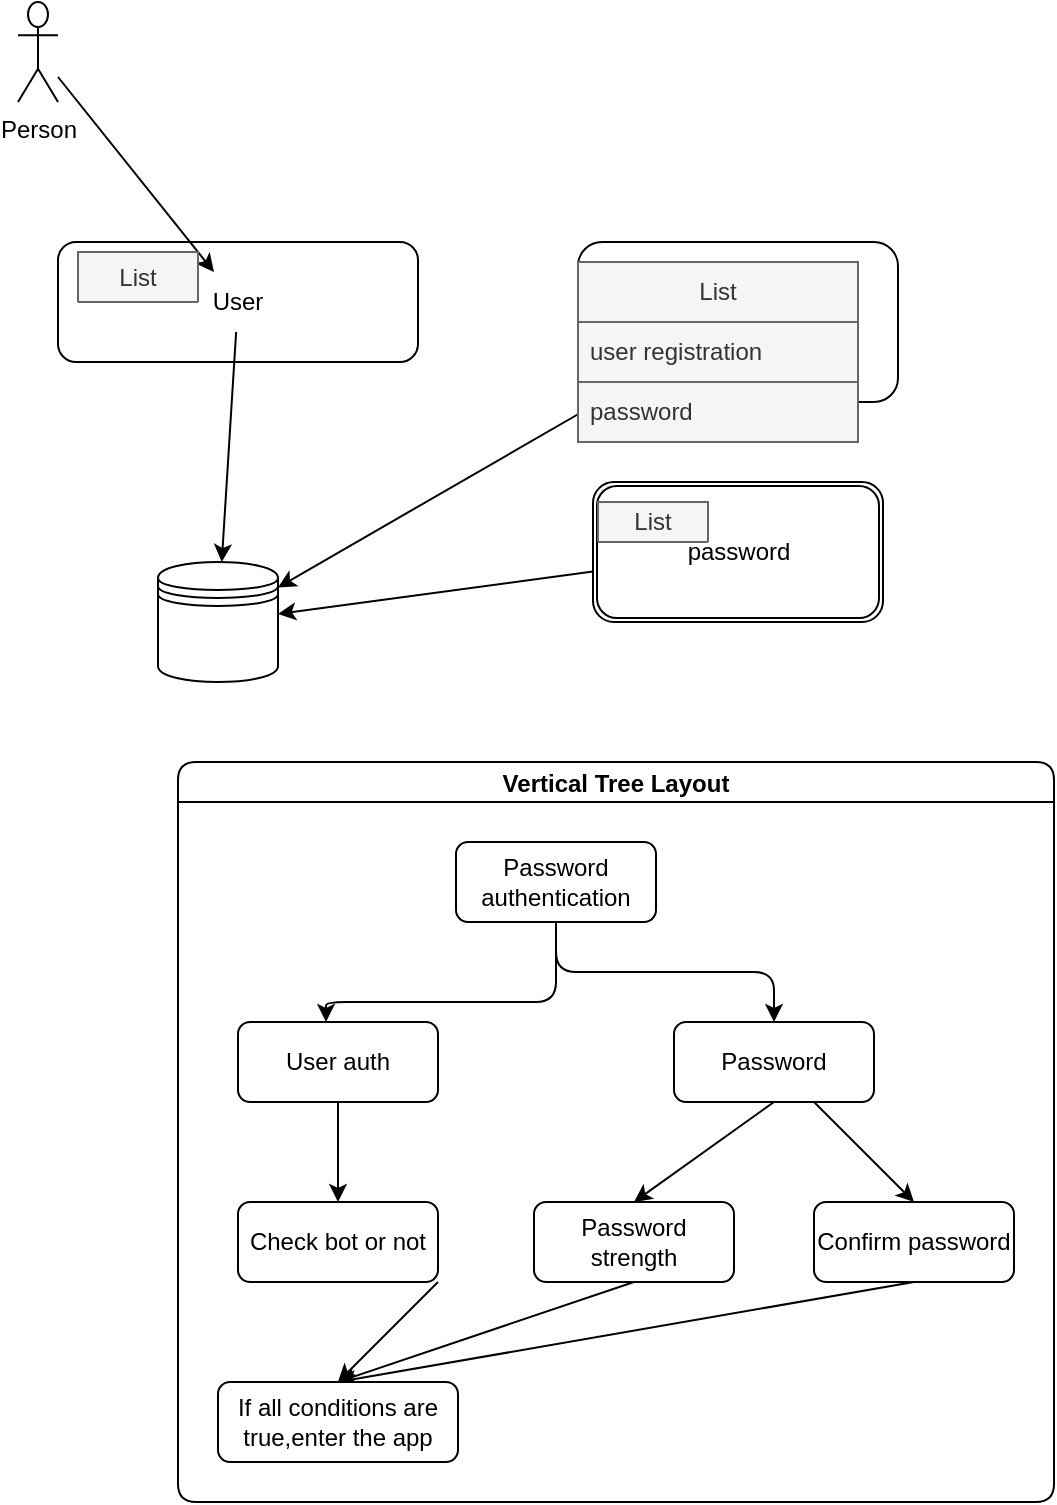 <mxfile>
    <diagram id="y6Q-rQbRfxCouIdF9Lac" name="Page-1">
        <mxGraphModel dx="996" dy="548" grid="1" gridSize="10" guides="1" tooltips="1" connect="1" arrows="1" fold="1" page="1" pageScale="1" pageWidth="850" pageHeight="1100" math="0" shadow="0">
            <root>
                <mxCell id="0"/>
                <mxCell id="1" parent="0"/>
                <mxCell id="2" value="" style="rounded=1;whiteSpace=wrap;html=1;" parent="1" vertex="1">
                    <mxGeometry x="180" y="220" width="180" height="60" as="geometry"/>
                </mxCell>
                <mxCell id="26" value="" style="edgeStyle=none;html=1;" parent="1" source="3" target="25" edge="1">
                    <mxGeometry relative="1" as="geometry"/>
                </mxCell>
                <mxCell id="3" value="User" style="text;html=1;strokeColor=none;fillColor=none;align=center;verticalAlign=middle;whiteSpace=wrap;rounded=0;" parent="1" vertex="1">
                    <mxGeometry x="240" y="235" width="60" height="30" as="geometry"/>
                </mxCell>
                <mxCell id="27" style="edgeStyle=none;html=1;" parent="1" source="4" target="25" edge="1">
                    <mxGeometry relative="1" as="geometry"/>
                </mxCell>
                <mxCell id="4" value="" style="rounded=1;whiteSpace=wrap;html=1;" parent="1" vertex="1">
                    <mxGeometry x="440" y="220" width="160" height="80" as="geometry"/>
                </mxCell>
                <mxCell id="5" value="registration" style="text;html=1;strokeColor=none;fillColor=none;align=center;verticalAlign=middle;whiteSpace=wrap;rounded=0;" parent="1" vertex="1">
                    <mxGeometry x="495" y="250" width="60" height="30" as="geometry"/>
                </mxCell>
                <mxCell id="8" value="" style="edgeStyle=none;html=1;" parent="1" source="7" target="3" edge="1">
                    <mxGeometry relative="1" as="geometry"/>
                </mxCell>
                <mxCell id="7" value="Person" style="shape=umlActor;verticalLabelPosition=bottom;verticalAlign=top;html=1;outlineConnect=0;" parent="1" vertex="1">
                    <mxGeometry x="160" y="100" width="20" height="50" as="geometry"/>
                </mxCell>
                <mxCell id="15" value="List" style="swimlane;fontStyle=0;childLayout=stackLayout;horizontal=1;startSize=30;horizontalStack=0;resizeParent=1;resizeParentMax=0;resizeLast=0;collapsible=1;marginBottom=0;whiteSpace=wrap;html=1;fillColor=#f5f5f5;fontColor=#333333;strokeColor=#666666;" parent="1" vertex="1">
                    <mxGeometry x="440" y="230" width="140" height="90" as="geometry">
                        <mxRectangle x="440" y="230" width="65" height="20" as="alternateBounds"/>
                    </mxGeometry>
                </mxCell>
                <mxCell id="16" value="user registration" style="text;strokeColor=#666666;fillColor=#f5f5f5;align=left;verticalAlign=middle;spacingLeft=4;spacingRight=4;overflow=hidden;points=[[0,0.5],[1,0.5]];portConstraint=eastwest;rotatable=0;whiteSpace=wrap;html=1;fontColor=#333333;" parent="15" vertex="1">
                    <mxGeometry y="30" width="140" height="30" as="geometry"/>
                </mxCell>
                <mxCell id="17" value="password" style="text;strokeColor=#666666;fillColor=#f5f5f5;align=left;verticalAlign=middle;spacingLeft=4;spacingRight=4;overflow=hidden;points=[[0,0.5],[1,0.5]];portConstraint=eastwest;rotatable=0;whiteSpace=wrap;html=1;fontColor=#333333;" parent="15" vertex="1">
                    <mxGeometry y="60" width="140" height="30" as="geometry"/>
                </mxCell>
                <mxCell id="28" style="edgeStyle=none;html=1;" parent="1" source="19" target="25" edge="1">
                    <mxGeometry relative="1" as="geometry"/>
                </mxCell>
                <mxCell id="19" value="password" style="shape=ext;double=1;rounded=1;whiteSpace=wrap;html=1;" parent="1" vertex="1">
                    <mxGeometry x="447.5" y="340" width="145" height="70" as="geometry"/>
                </mxCell>
                <mxCell id="21" value="List" style="swimlane;fontStyle=0;childLayout=stackLayout;horizontal=1;startSize=20;horizontalStack=0;resizeParent=1;resizeParentMax=0;resizeLast=0;collapsible=1;marginBottom=0;whiteSpace=wrap;html=1;fillColor=#f5f5f5;fontColor=#333333;strokeColor=#666666;" parent="1" vertex="1" collapsed="1">
                    <mxGeometry x="450" y="350" width="55" height="20" as="geometry">
                        <mxRectangle x="450" y="350" width="130" height="50" as="alternateBounds"/>
                    </mxGeometry>
                </mxCell>
                <mxCell id="22" value="password strength" style="text;strokeColor=#666666;fillColor=#f5f5f5;align=left;verticalAlign=middle;spacingLeft=4;spacingRight=4;overflow=hidden;points=[[0,0.5],[1,0.5]];portConstraint=eastwest;rotatable=0;whiteSpace=wrap;html=1;fontColor=#333333;" parent="21" vertex="1">
                    <mxGeometry y="20" width="130" height="30" as="geometry"/>
                </mxCell>
                <mxCell id="25" value="" style="shape=datastore;whiteSpace=wrap;html=1;" parent="1" vertex="1">
                    <mxGeometry x="230" y="380" width="60" height="60" as="geometry"/>
                </mxCell>
                <mxCell id="35" value="List" style="swimlane;fontStyle=0;childLayout=stackLayout;horizontal=1;startSize=30;horizontalStack=0;resizeParent=1;resizeParentMax=0;resizeLast=0;collapsible=1;marginBottom=0;whiteSpace=wrap;html=1;rounded=1;fillColor=#f5f5f5;fontColor=#333333;strokeColor=#666666;shadow=0;" parent="1" vertex="1" collapsed="1">
                    <mxGeometry x="190" y="225" width="60" height="25" as="geometry">
                        <mxRectangle x="190" y="225" width="120" height="60" as="alternateBounds"/>
                    </mxGeometry>
                </mxCell>
                <mxCell id="36" value="Check bot or not" style="text;strokeColor=#666666;fillColor=#f5f5f5;align=left;verticalAlign=middle;spacingLeft=4;spacingRight=4;overflow=hidden;points=[[0,0.5],[1,0.5]];portConstraint=eastwest;rotatable=0;whiteSpace=wrap;html=1;rounded=0;fontColor=#333333;" parent="35" vertex="1">
                    <mxGeometry y="30" width="120" height="30" as="geometry"/>
                </mxCell>
                <mxCell id="40" value="Vertical Tree Layout" style="swimlane;startSize=20;horizontal=1;childLayout=treeLayout;horizontalTree=0;resizable=0;containerType=tree;fontSize=12;rounded=1;shadow=0;sketch=0;" parent="1" vertex="1">
                    <mxGeometry x="240" y="480" width="438" height="370" as="geometry"/>
                </mxCell>
                <mxCell id="41" value="Password authentication" style="whiteSpace=wrap;html=1;rounded=1;shadow=0;sketch=0;" parent="40" vertex="1">
                    <mxGeometry x="139" y="40" width="100" height="40" as="geometry"/>
                </mxCell>
                <mxCell id="60" style="edgeStyle=none;html=1;exitX=0.5;exitY=1;exitDx=0;exitDy=0;entryX=0.5;entryY=0;entryDx=0;entryDy=0;" parent="40" source="42" target="59" edge="1">
                    <mxGeometry relative="1" as="geometry"/>
                </mxCell>
                <mxCell id="42" value="User auth" style="whiteSpace=wrap;html=1;rounded=1;shadow=0;sketch=0;" parent="40" vertex="1">
                    <mxGeometry x="30" y="130" width="100" height="40" as="geometry"/>
                </mxCell>
                <mxCell id="43" value="" style="edgeStyle=elbowEdgeStyle;elbow=vertical;html=1;rounded=1;curved=0;sourcePerimeterSpacing=0;targetPerimeterSpacing=0;startSize=6;endSize=6;" parent="40" source="41" target="42" edge="1">
                    <mxGeometry relative="1" as="geometry">
                        <Array as="points">
                            <mxPoint x="74" y="120"/>
                        </Array>
                    </mxGeometry>
                </mxCell>
                <mxCell id="58" style="edgeStyle=none;html=1;exitX=0.5;exitY=1;exitDx=0;exitDy=0;entryX=0.5;entryY=0;entryDx=0;entryDy=0;" parent="40" source="44" target="57" edge="1">
                    <mxGeometry relative="1" as="geometry"/>
                </mxCell>
                <mxCell id="44" value="Password" style="whiteSpace=wrap;html=1;rounded=1;shadow=0;sketch=0;" parent="40" vertex="1">
                    <mxGeometry x="248" y="130" width="100" height="40" as="geometry"/>
                </mxCell>
                <mxCell id="45" value="" style="edgeStyle=elbowEdgeStyle;elbow=vertical;html=1;rounded=1;curved=0;sourcePerimeterSpacing=0;targetPerimeterSpacing=0;startSize=6;endSize=6;" parent="40" source="41" target="44" edge="1">
                    <mxGeometry relative="1" as="geometry"/>
                </mxCell>
                <mxCell id="70" style="edgeStyle=none;html=1;exitX=0.5;exitY=1;exitDx=0;exitDy=0;entryX=0.5;entryY=0;entryDx=0;entryDy=0;" parent="40" source="57" target="66" edge="1">
                    <mxGeometry relative="1" as="geometry"/>
                </mxCell>
                <mxCell id="57" value="Password strength" style="whiteSpace=wrap;html=1;rounded=1;shadow=0;sketch=0;" parent="40" vertex="1">
                    <mxGeometry x="178" y="220" width="100" height="40" as="geometry"/>
                </mxCell>
                <mxCell id="69" style="edgeStyle=none;html=1;exitX=1;exitY=1;exitDx=0;exitDy=0;entryX=0.5;entryY=0;entryDx=0;entryDy=0;" parent="40" source="59" target="66" edge="1">
                    <mxGeometry relative="1" as="geometry"/>
                </mxCell>
                <mxCell id="59" value="Check bot or not" style="whiteSpace=wrap;html=1;rounded=1;shadow=0;sketch=0;" parent="40" vertex="1">
                    <mxGeometry x="30" y="220" width="100" height="40" as="geometry"/>
                </mxCell>
                <mxCell id="71" style="edgeStyle=none;html=1;exitX=0.5;exitY=1;exitDx=0;exitDy=0;entryX=0.5;entryY=0;entryDx=0;entryDy=0;" parent="40" source="61" target="66" edge="1">
                    <mxGeometry relative="1" as="geometry"/>
                </mxCell>
                <mxCell id="61" value="Confirm password" style="rounded=1;whiteSpace=wrap;html=1;shadow=0;sketch=0;" parent="40" vertex="1">
                    <mxGeometry x="318" y="220" width="100" height="40" as="geometry"/>
                </mxCell>
                <mxCell id="62" style="edgeStyle=none;html=1;entryX=0.5;entryY=0;entryDx=0;entryDy=0;" parent="40" source="44" target="61" edge="1">
                    <mxGeometry relative="1" as="geometry">
                        <mxPoint x="294" y="150" as="targetPoint"/>
                    </mxGeometry>
                </mxCell>
                <mxCell id="66" value="If all conditions are true,enter the app" style="rounded=1;whiteSpace=wrap;html=1;shadow=0;sketch=0;" parent="40" vertex="1">
                    <mxGeometry x="20" y="310" width="120" height="40" as="geometry"/>
                </mxCell>
            </root>
        </mxGraphModel>
    </diagram>
</mxfile>
